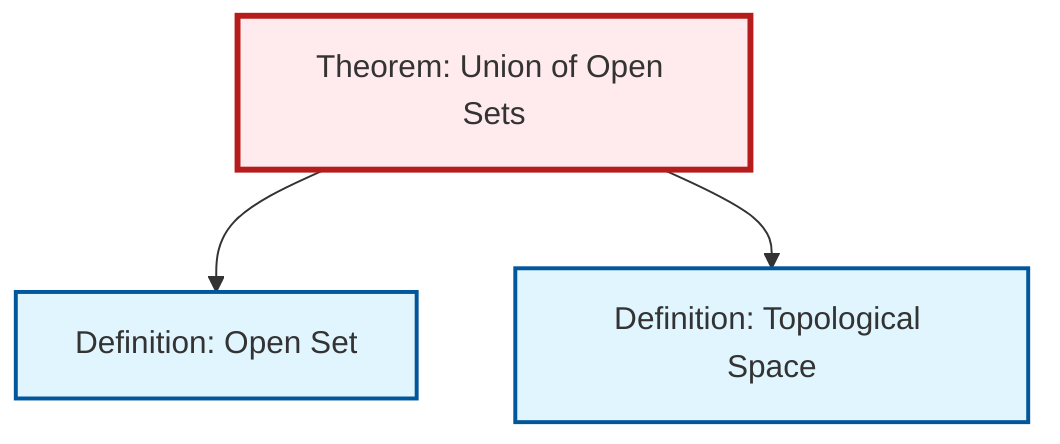 graph TD
    classDef definition fill:#e1f5fe,stroke:#01579b,stroke-width:2px
    classDef theorem fill:#f3e5f5,stroke:#4a148c,stroke-width:2px
    classDef axiom fill:#fff3e0,stroke:#e65100,stroke-width:2px
    classDef example fill:#e8f5e9,stroke:#1b5e20,stroke-width:2px
    classDef current fill:#ffebee,stroke:#b71c1c,stroke-width:3px
    thm-union-open-sets["Theorem: Union of Open Sets"]:::theorem
    def-open-set["Definition: Open Set"]:::definition
    def-topological-space["Definition: Topological Space"]:::definition
    thm-union-open-sets --> def-open-set
    thm-union-open-sets --> def-topological-space
    class thm-union-open-sets current